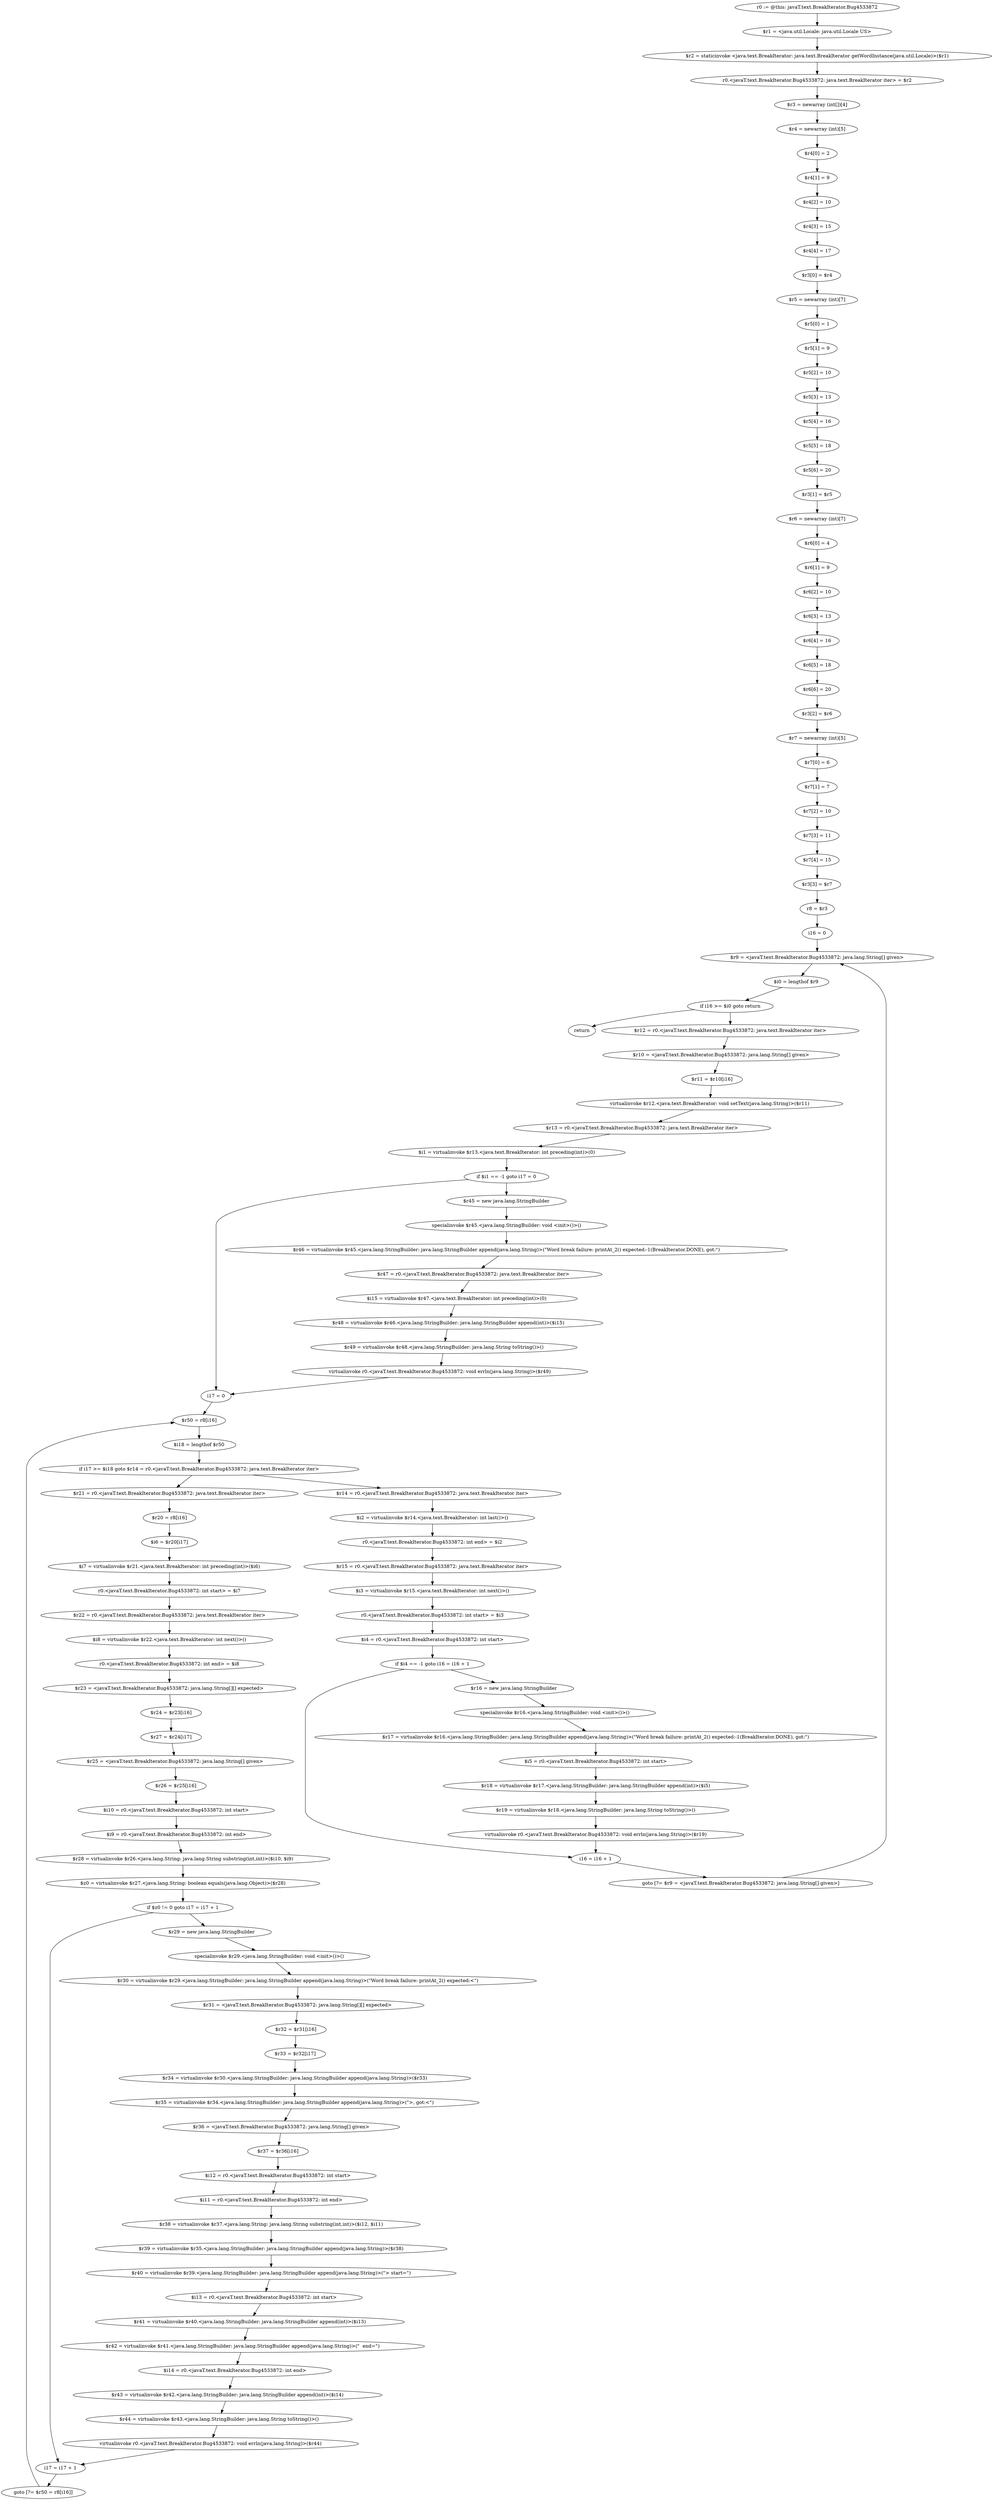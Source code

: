 digraph "unitGraph" {
    "r0 := @this: javaT.text.BreakIterator.Bug4533872"
    "$r1 = <java.util.Locale: java.util.Locale US>"
    "$r2 = staticinvoke <java.text.BreakIterator: java.text.BreakIterator getWordInstance(java.util.Locale)>($r1)"
    "r0.<javaT.text.BreakIterator.Bug4533872: java.text.BreakIterator iter> = $r2"
    "$r3 = newarray (int[])[4]"
    "$r4 = newarray (int)[5]"
    "$r4[0] = 2"
    "$r4[1] = 9"
    "$r4[2] = 10"
    "$r4[3] = 15"
    "$r4[4] = 17"
    "$r3[0] = $r4"
    "$r5 = newarray (int)[7]"
    "$r5[0] = 1"
    "$r5[1] = 9"
    "$r5[2] = 10"
    "$r5[3] = 13"
    "$r5[4] = 16"
    "$r5[5] = 18"
    "$r5[6] = 20"
    "$r3[1] = $r5"
    "$r6 = newarray (int)[7]"
    "$r6[0] = 4"
    "$r6[1] = 9"
    "$r6[2] = 10"
    "$r6[3] = 13"
    "$r6[4] = 16"
    "$r6[5] = 18"
    "$r6[6] = 20"
    "$r3[2] = $r6"
    "$r7 = newarray (int)[5]"
    "$r7[0] = 6"
    "$r7[1] = 7"
    "$r7[2] = 10"
    "$r7[3] = 11"
    "$r7[4] = 15"
    "$r3[3] = $r7"
    "r8 = $r3"
    "i16 = 0"
    "$r9 = <javaT.text.BreakIterator.Bug4533872: java.lang.String[] given>"
    "$i0 = lengthof $r9"
    "if i16 >= $i0 goto return"
    "$r12 = r0.<javaT.text.BreakIterator.Bug4533872: java.text.BreakIterator iter>"
    "$r10 = <javaT.text.BreakIterator.Bug4533872: java.lang.String[] given>"
    "$r11 = $r10[i16]"
    "virtualinvoke $r12.<java.text.BreakIterator: void setText(java.lang.String)>($r11)"
    "$r13 = r0.<javaT.text.BreakIterator.Bug4533872: java.text.BreakIterator iter>"
    "$i1 = virtualinvoke $r13.<java.text.BreakIterator: int preceding(int)>(0)"
    "if $i1 == -1 goto i17 = 0"
    "$r45 = new java.lang.StringBuilder"
    "specialinvoke $r45.<java.lang.StringBuilder: void <init>()>()"
    "$r46 = virtualinvoke $r45.<java.lang.StringBuilder: java.lang.StringBuilder append(java.lang.String)>(\"Word break failure: printAt_2() expected:-1(BreakIterator.DONE), got:\")"
    "$r47 = r0.<javaT.text.BreakIterator.Bug4533872: java.text.BreakIterator iter>"
    "$i15 = virtualinvoke $r47.<java.text.BreakIterator: int preceding(int)>(0)"
    "$r48 = virtualinvoke $r46.<java.lang.StringBuilder: java.lang.StringBuilder append(int)>($i15)"
    "$r49 = virtualinvoke $r48.<java.lang.StringBuilder: java.lang.String toString()>()"
    "virtualinvoke r0.<javaT.text.BreakIterator.Bug4533872: void errln(java.lang.String)>($r49)"
    "i17 = 0"
    "$r50 = r8[i16]"
    "$i18 = lengthof $r50"
    "if i17 >= $i18 goto $r14 = r0.<javaT.text.BreakIterator.Bug4533872: java.text.BreakIterator iter>"
    "$r21 = r0.<javaT.text.BreakIterator.Bug4533872: java.text.BreakIterator iter>"
    "$r20 = r8[i16]"
    "$i6 = $r20[i17]"
    "$i7 = virtualinvoke $r21.<java.text.BreakIterator: int preceding(int)>($i6)"
    "r0.<javaT.text.BreakIterator.Bug4533872: int start> = $i7"
    "$r22 = r0.<javaT.text.BreakIterator.Bug4533872: java.text.BreakIterator iter>"
    "$i8 = virtualinvoke $r22.<java.text.BreakIterator: int next()>()"
    "r0.<javaT.text.BreakIterator.Bug4533872: int end> = $i8"
    "$r23 = <javaT.text.BreakIterator.Bug4533872: java.lang.String[][] expected>"
    "$r24 = $r23[i16]"
    "$r27 = $r24[i17]"
    "$r25 = <javaT.text.BreakIterator.Bug4533872: java.lang.String[] given>"
    "$r26 = $r25[i16]"
    "$i10 = r0.<javaT.text.BreakIterator.Bug4533872: int start>"
    "$i9 = r0.<javaT.text.BreakIterator.Bug4533872: int end>"
    "$r28 = virtualinvoke $r26.<java.lang.String: java.lang.String substring(int,int)>($i10, $i9)"
    "$z0 = virtualinvoke $r27.<java.lang.String: boolean equals(java.lang.Object)>($r28)"
    "if $z0 != 0 goto i17 = i17 + 1"
    "$r29 = new java.lang.StringBuilder"
    "specialinvoke $r29.<java.lang.StringBuilder: void <init>()>()"
    "$r30 = virtualinvoke $r29.<java.lang.StringBuilder: java.lang.StringBuilder append(java.lang.String)>(\"Word break failure: printAt_2() expected:<\")"
    "$r31 = <javaT.text.BreakIterator.Bug4533872: java.lang.String[][] expected>"
    "$r32 = $r31[i16]"
    "$r33 = $r32[i17]"
    "$r34 = virtualinvoke $r30.<java.lang.StringBuilder: java.lang.StringBuilder append(java.lang.String)>($r33)"
    "$r35 = virtualinvoke $r34.<java.lang.StringBuilder: java.lang.StringBuilder append(java.lang.String)>(\">, got:<\")"
    "$r36 = <javaT.text.BreakIterator.Bug4533872: java.lang.String[] given>"
    "$r37 = $r36[i16]"
    "$i12 = r0.<javaT.text.BreakIterator.Bug4533872: int start>"
    "$i11 = r0.<javaT.text.BreakIterator.Bug4533872: int end>"
    "$r38 = virtualinvoke $r37.<java.lang.String: java.lang.String substring(int,int)>($i12, $i11)"
    "$r39 = virtualinvoke $r35.<java.lang.StringBuilder: java.lang.StringBuilder append(java.lang.String)>($r38)"
    "$r40 = virtualinvoke $r39.<java.lang.StringBuilder: java.lang.StringBuilder append(java.lang.String)>(\"> start=\")"
    "$i13 = r0.<javaT.text.BreakIterator.Bug4533872: int start>"
    "$r41 = virtualinvoke $r40.<java.lang.StringBuilder: java.lang.StringBuilder append(int)>($i13)"
    "$r42 = virtualinvoke $r41.<java.lang.StringBuilder: java.lang.StringBuilder append(java.lang.String)>(\"  end=\")"
    "$i14 = r0.<javaT.text.BreakIterator.Bug4533872: int end>"
    "$r43 = virtualinvoke $r42.<java.lang.StringBuilder: java.lang.StringBuilder append(int)>($i14)"
    "$r44 = virtualinvoke $r43.<java.lang.StringBuilder: java.lang.String toString()>()"
    "virtualinvoke r0.<javaT.text.BreakIterator.Bug4533872: void errln(java.lang.String)>($r44)"
    "i17 = i17 + 1"
    "goto [?= $r50 = r8[i16]]"
    "$r14 = r0.<javaT.text.BreakIterator.Bug4533872: java.text.BreakIterator iter>"
    "$i2 = virtualinvoke $r14.<java.text.BreakIterator: int last()>()"
    "r0.<javaT.text.BreakIterator.Bug4533872: int end> = $i2"
    "$r15 = r0.<javaT.text.BreakIterator.Bug4533872: java.text.BreakIterator iter>"
    "$i3 = virtualinvoke $r15.<java.text.BreakIterator: int next()>()"
    "r0.<javaT.text.BreakIterator.Bug4533872: int start> = $i3"
    "$i4 = r0.<javaT.text.BreakIterator.Bug4533872: int start>"
    "if $i4 == -1 goto i16 = i16 + 1"
    "$r16 = new java.lang.StringBuilder"
    "specialinvoke $r16.<java.lang.StringBuilder: void <init>()>()"
    "$r17 = virtualinvoke $r16.<java.lang.StringBuilder: java.lang.StringBuilder append(java.lang.String)>(\"Word break failure: printAt_2() expected:-1(BreakIterator.DONE), got:\")"
    "$i5 = r0.<javaT.text.BreakIterator.Bug4533872: int start>"
    "$r18 = virtualinvoke $r17.<java.lang.StringBuilder: java.lang.StringBuilder append(int)>($i5)"
    "$r19 = virtualinvoke $r18.<java.lang.StringBuilder: java.lang.String toString()>()"
    "virtualinvoke r0.<javaT.text.BreakIterator.Bug4533872: void errln(java.lang.String)>($r19)"
    "i16 = i16 + 1"
    "goto [?= $r9 = <javaT.text.BreakIterator.Bug4533872: java.lang.String[] given>]"
    "return"
    "r0 := @this: javaT.text.BreakIterator.Bug4533872"->"$r1 = <java.util.Locale: java.util.Locale US>";
    "$r1 = <java.util.Locale: java.util.Locale US>"->"$r2 = staticinvoke <java.text.BreakIterator: java.text.BreakIterator getWordInstance(java.util.Locale)>($r1)";
    "$r2 = staticinvoke <java.text.BreakIterator: java.text.BreakIterator getWordInstance(java.util.Locale)>($r1)"->"r0.<javaT.text.BreakIterator.Bug4533872: java.text.BreakIterator iter> = $r2";
    "r0.<javaT.text.BreakIterator.Bug4533872: java.text.BreakIterator iter> = $r2"->"$r3 = newarray (int[])[4]";
    "$r3 = newarray (int[])[4]"->"$r4 = newarray (int)[5]";
    "$r4 = newarray (int)[5]"->"$r4[0] = 2";
    "$r4[0] = 2"->"$r4[1] = 9";
    "$r4[1] = 9"->"$r4[2] = 10";
    "$r4[2] = 10"->"$r4[3] = 15";
    "$r4[3] = 15"->"$r4[4] = 17";
    "$r4[4] = 17"->"$r3[0] = $r4";
    "$r3[0] = $r4"->"$r5 = newarray (int)[7]";
    "$r5 = newarray (int)[7]"->"$r5[0] = 1";
    "$r5[0] = 1"->"$r5[1] = 9";
    "$r5[1] = 9"->"$r5[2] = 10";
    "$r5[2] = 10"->"$r5[3] = 13";
    "$r5[3] = 13"->"$r5[4] = 16";
    "$r5[4] = 16"->"$r5[5] = 18";
    "$r5[5] = 18"->"$r5[6] = 20";
    "$r5[6] = 20"->"$r3[1] = $r5";
    "$r3[1] = $r5"->"$r6 = newarray (int)[7]";
    "$r6 = newarray (int)[7]"->"$r6[0] = 4";
    "$r6[0] = 4"->"$r6[1] = 9";
    "$r6[1] = 9"->"$r6[2] = 10";
    "$r6[2] = 10"->"$r6[3] = 13";
    "$r6[3] = 13"->"$r6[4] = 16";
    "$r6[4] = 16"->"$r6[5] = 18";
    "$r6[5] = 18"->"$r6[6] = 20";
    "$r6[6] = 20"->"$r3[2] = $r6";
    "$r3[2] = $r6"->"$r7 = newarray (int)[5]";
    "$r7 = newarray (int)[5]"->"$r7[0] = 6";
    "$r7[0] = 6"->"$r7[1] = 7";
    "$r7[1] = 7"->"$r7[2] = 10";
    "$r7[2] = 10"->"$r7[3] = 11";
    "$r7[3] = 11"->"$r7[4] = 15";
    "$r7[4] = 15"->"$r3[3] = $r7";
    "$r3[3] = $r7"->"r8 = $r3";
    "r8 = $r3"->"i16 = 0";
    "i16 = 0"->"$r9 = <javaT.text.BreakIterator.Bug4533872: java.lang.String[] given>";
    "$r9 = <javaT.text.BreakIterator.Bug4533872: java.lang.String[] given>"->"$i0 = lengthof $r9";
    "$i0 = lengthof $r9"->"if i16 >= $i0 goto return";
    "if i16 >= $i0 goto return"->"$r12 = r0.<javaT.text.BreakIterator.Bug4533872: java.text.BreakIterator iter>";
    "if i16 >= $i0 goto return"->"return";
    "$r12 = r0.<javaT.text.BreakIterator.Bug4533872: java.text.BreakIterator iter>"->"$r10 = <javaT.text.BreakIterator.Bug4533872: java.lang.String[] given>";
    "$r10 = <javaT.text.BreakIterator.Bug4533872: java.lang.String[] given>"->"$r11 = $r10[i16]";
    "$r11 = $r10[i16]"->"virtualinvoke $r12.<java.text.BreakIterator: void setText(java.lang.String)>($r11)";
    "virtualinvoke $r12.<java.text.BreakIterator: void setText(java.lang.String)>($r11)"->"$r13 = r0.<javaT.text.BreakIterator.Bug4533872: java.text.BreakIterator iter>";
    "$r13 = r0.<javaT.text.BreakIterator.Bug4533872: java.text.BreakIterator iter>"->"$i1 = virtualinvoke $r13.<java.text.BreakIterator: int preceding(int)>(0)";
    "$i1 = virtualinvoke $r13.<java.text.BreakIterator: int preceding(int)>(0)"->"if $i1 == -1 goto i17 = 0";
    "if $i1 == -1 goto i17 = 0"->"$r45 = new java.lang.StringBuilder";
    "if $i1 == -1 goto i17 = 0"->"i17 = 0";
    "$r45 = new java.lang.StringBuilder"->"specialinvoke $r45.<java.lang.StringBuilder: void <init>()>()";
    "specialinvoke $r45.<java.lang.StringBuilder: void <init>()>()"->"$r46 = virtualinvoke $r45.<java.lang.StringBuilder: java.lang.StringBuilder append(java.lang.String)>(\"Word break failure: printAt_2() expected:-1(BreakIterator.DONE), got:\")";
    "$r46 = virtualinvoke $r45.<java.lang.StringBuilder: java.lang.StringBuilder append(java.lang.String)>(\"Word break failure: printAt_2() expected:-1(BreakIterator.DONE), got:\")"->"$r47 = r0.<javaT.text.BreakIterator.Bug4533872: java.text.BreakIterator iter>";
    "$r47 = r0.<javaT.text.BreakIterator.Bug4533872: java.text.BreakIterator iter>"->"$i15 = virtualinvoke $r47.<java.text.BreakIterator: int preceding(int)>(0)";
    "$i15 = virtualinvoke $r47.<java.text.BreakIterator: int preceding(int)>(0)"->"$r48 = virtualinvoke $r46.<java.lang.StringBuilder: java.lang.StringBuilder append(int)>($i15)";
    "$r48 = virtualinvoke $r46.<java.lang.StringBuilder: java.lang.StringBuilder append(int)>($i15)"->"$r49 = virtualinvoke $r48.<java.lang.StringBuilder: java.lang.String toString()>()";
    "$r49 = virtualinvoke $r48.<java.lang.StringBuilder: java.lang.String toString()>()"->"virtualinvoke r0.<javaT.text.BreakIterator.Bug4533872: void errln(java.lang.String)>($r49)";
    "virtualinvoke r0.<javaT.text.BreakIterator.Bug4533872: void errln(java.lang.String)>($r49)"->"i17 = 0";
    "i17 = 0"->"$r50 = r8[i16]";
    "$r50 = r8[i16]"->"$i18 = lengthof $r50";
    "$i18 = lengthof $r50"->"if i17 >= $i18 goto $r14 = r0.<javaT.text.BreakIterator.Bug4533872: java.text.BreakIterator iter>";
    "if i17 >= $i18 goto $r14 = r0.<javaT.text.BreakIterator.Bug4533872: java.text.BreakIterator iter>"->"$r21 = r0.<javaT.text.BreakIterator.Bug4533872: java.text.BreakIterator iter>";
    "if i17 >= $i18 goto $r14 = r0.<javaT.text.BreakIterator.Bug4533872: java.text.BreakIterator iter>"->"$r14 = r0.<javaT.text.BreakIterator.Bug4533872: java.text.BreakIterator iter>";
    "$r21 = r0.<javaT.text.BreakIterator.Bug4533872: java.text.BreakIterator iter>"->"$r20 = r8[i16]";
    "$r20 = r8[i16]"->"$i6 = $r20[i17]";
    "$i6 = $r20[i17]"->"$i7 = virtualinvoke $r21.<java.text.BreakIterator: int preceding(int)>($i6)";
    "$i7 = virtualinvoke $r21.<java.text.BreakIterator: int preceding(int)>($i6)"->"r0.<javaT.text.BreakIterator.Bug4533872: int start> = $i7";
    "r0.<javaT.text.BreakIterator.Bug4533872: int start> = $i7"->"$r22 = r0.<javaT.text.BreakIterator.Bug4533872: java.text.BreakIterator iter>";
    "$r22 = r0.<javaT.text.BreakIterator.Bug4533872: java.text.BreakIterator iter>"->"$i8 = virtualinvoke $r22.<java.text.BreakIterator: int next()>()";
    "$i8 = virtualinvoke $r22.<java.text.BreakIterator: int next()>()"->"r0.<javaT.text.BreakIterator.Bug4533872: int end> = $i8";
    "r0.<javaT.text.BreakIterator.Bug4533872: int end> = $i8"->"$r23 = <javaT.text.BreakIterator.Bug4533872: java.lang.String[][] expected>";
    "$r23 = <javaT.text.BreakIterator.Bug4533872: java.lang.String[][] expected>"->"$r24 = $r23[i16]";
    "$r24 = $r23[i16]"->"$r27 = $r24[i17]";
    "$r27 = $r24[i17]"->"$r25 = <javaT.text.BreakIterator.Bug4533872: java.lang.String[] given>";
    "$r25 = <javaT.text.BreakIterator.Bug4533872: java.lang.String[] given>"->"$r26 = $r25[i16]";
    "$r26 = $r25[i16]"->"$i10 = r0.<javaT.text.BreakIterator.Bug4533872: int start>";
    "$i10 = r0.<javaT.text.BreakIterator.Bug4533872: int start>"->"$i9 = r0.<javaT.text.BreakIterator.Bug4533872: int end>";
    "$i9 = r0.<javaT.text.BreakIterator.Bug4533872: int end>"->"$r28 = virtualinvoke $r26.<java.lang.String: java.lang.String substring(int,int)>($i10, $i9)";
    "$r28 = virtualinvoke $r26.<java.lang.String: java.lang.String substring(int,int)>($i10, $i9)"->"$z0 = virtualinvoke $r27.<java.lang.String: boolean equals(java.lang.Object)>($r28)";
    "$z0 = virtualinvoke $r27.<java.lang.String: boolean equals(java.lang.Object)>($r28)"->"if $z0 != 0 goto i17 = i17 + 1";
    "if $z0 != 0 goto i17 = i17 + 1"->"$r29 = new java.lang.StringBuilder";
    "if $z0 != 0 goto i17 = i17 + 1"->"i17 = i17 + 1";
    "$r29 = new java.lang.StringBuilder"->"specialinvoke $r29.<java.lang.StringBuilder: void <init>()>()";
    "specialinvoke $r29.<java.lang.StringBuilder: void <init>()>()"->"$r30 = virtualinvoke $r29.<java.lang.StringBuilder: java.lang.StringBuilder append(java.lang.String)>(\"Word break failure: printAt_2() expected:<\")";
    "$r30 = virtualinvoke $r29.<java.lang.StringBuilder: java.lang.StringBuilder append(java.lang.String)>(\"Word break failure: printAt_2() expected:<\")"->"$r31 = <javaT.text.BreakIterator.Bug4533872: java.lang.String[][] expected>";
    "$r31 = <javaT.text.BreakIterator.Bug4533872: java.lang.String[][] expected>"->"$r32 = $r31[i16]";
    "$r32 = $r31[i16]"->"$r33 = $r32[i17]";
    "$r33 = $r32[i17]"->"$r34 = virtualinvoke $r30.<java.lang.StringBuilder: java.lang.StringBuilder append(java.lang.String)>($r33)";
    "$r34 = virtualinvoke $r30.<java.lang.StringBuilder: java.lang.StringBuilder append(java.lang.String)>($r33)"->"$r35 = virtualinvoke $r34.<java.lang.StringBuilder: java.lang.StringBuilder append(java.lang.String)>(\">, got:<\")";
    "$r35 = virtualinvoke $r34.<java.lang.StringBuilder: java.lang.StringBuilder append(java.lang.String)>(\">, got:<\")"->"$r36 = <javaT.text.BreakIterator.Bug4533872: java.lang.String[] given>";
    "$r36 = <javaT.text.BreakIterator.Bug4533872: java.lang.String[] given>"->"$r37 = $r36[i16]";
    "$r37 = $r36[i16]"->"$i12 = r0.<javaT.text.BreakIterator.Bug4533872: int start>";
    "$i12 = r0.<javaT.text.BreakIterator.Bug4533872: int start>"->"$i11 = r0.<javaT.text.BreakIterator.Bug4533872: int end>";
    "$i11 = r0.<javaT.text.BreakIterator.Bug4533872: int end>"->"$r38 = virtualinvoke $r37.<java.lang.String: java.lang.String substring(int,int)>($i12, $i11)";
    "$r38 = virtualinvoke $r37.<java.lang.String: java.lang.String substring(int,int)>($i12, $i11)"->"$r39 = virtualinvoke $r35.<java.lang.StringBuilder: java.lang.StringBuilder append(java.lang.String)>($r38)";
    "$r39 = virtualinvoke $r35.<java.lang.StringBuilder: java.lang.StringBuilder append(java.lang.String)>($r38)"->"$r40 = virtualinvoke $r39.<java.lang.StringBuilder: java.lang.StringBuilder append(java.lang.String)>(\"> start=\")";
    "$r40 = virtualinvoke $r39.<java.lang.StringBuilder: java.lang.StringBuilder append(java.lang.String)>(\"> start=\")"->"$i13 = r0.<javaT.text.BreakIterator.Bug4533872: int start>";
    "$i13 = r0.<javaT.text.BreakIterator.Bug4533872: int start>"->"$r41 = virtualinvoke $r40.<java.lang.StringBuilder: java.lang.StringBuilder append(int)>($i13)";
    "$r41 = virtualinvoke $r40.<java.lang.StringBuilder: java.lang.StringBuilder append(int)>($i13)"->"$r42 = virtualinvoke $r41.<java.lang.StringBuilder: java.lang.StringBuilder append(java.lang.String)>(\"  end=\")";
    "$r42 = virtualinvoke $r41.<java.lang.StringBuilder: java.lang.StringBuilder append(java.lang.String)>(\"  end=\")"->"$i14 = r0.<javaT.text.BreakIterator.Bug4533872: int end>";
    "$i14 = r0.<javaT.text.BreakIterator.Bug4533872: int end>"->"$r43 = virtualinvoke $r42.<java.lang.StringBuilder: java.lang.StringBuilder append(int)>($i14)";
    "$r43 = virtualinvoke $r42.<java.lang.StringBuilder: java.lang.StringBuilder append(int)>($i14)"->"$r44 = virtualinvoke $r43.<java.lang.StringBuilder: java.lang.String toString()>()";
    "$r44 = virtualinvoke $r43.<java.lang.StringBuilder: java.lang.String toString()>()"->"virtualinvoke r0.<javaT.text.BreakIterator.Bug4533872: void errln(java.lang.String)>($r44)";
    "virtualinvoke r0.<javaT.text.BreakIterator.Bug4533872: void errln(java.lang.String)>($r44)"->"i17 = i17 + 1";
    "i17 = i17 + 1"->"goto [?= $r50 = r8[i16]]";
    "goto [?= $r50 = r8[i16]]"->"$r50 = r8[i16]";
    "$r14 = r0.<javaT.text.BreakIterator.Bug4533872: java.text.BreakIterator iter>"->"$i2 = virtualinvoke $r14.<java.text.BreakIterator: int last()>()";
    "$i2 = virtualinvoke $r14.<java.text.BreakIterator: int last()>()"->"r0.<javaT.text.BreakIterator.Bug4533872: int end> = $i2";
    "r0.<javaT.text.BreakIterator.Bug4533872: int end> = $i2"->"$r15 = r0.<javaT.text.BreakIterator.Bug4533872: java.text.BreakIterator iter>";
    "$r15 = r0.<javaT.text.BreakIterator.Bug4533872: java.text.BreakIterator iter>"->"$i3 = virtualinvoke $r15.<java.text.BreakIterator: int next()>()";
    "$i3 = virtualinvoke $r15.<java.text.BreakIterator: int next()>()"->"r0.<javaT.text.BreakIterator.Bug4533872: int start> = $i3";
    "r0.<javaT.text.BreakIterator.Bug4533872: int start> = $i3"->"$i4 = r0.<javaT.text.BreakIterator.Bug4533872: int start>";
    "$i4 = r0.<javaT.text.BreakIterator.Bug4533872: int start>"->"if $i4 == -1 goto i16 = i16 + 1";
    "if $i4 == -1 goto i16 = i16 + 1"->"$r16 = new java.lang.StringBuilder";
    "if $i4 == -1 goto i16 = i16 + 1"->"i16 = i16 + 1";
    "$r16 = new java.lang.StringBuilder"->"specialinvoke $r16.<java.lang.StringBuilder: void <init>()>()";
    "specialinvoke $r16.<java.lang.StringBuilder: void <init>()>()"->"$r17 = virtualinvoke $r16.<java.lang.StringBuilder: java.lang.StringBuilder append(java.lang.String)>(\"Word break failure: printAt_2() expected:-1(BreakIterator.DONE), got:\")";
    "$r17 = virtualinvoke $r16.<java.lang.StringBuilder: java.lang.StringBuilder append(java.lang.String)>(\"Word break failure: printAt_2() expected:-1(BreakIterator.DONE), got:\")"->"$i5 = r0.<javaT.text.BreakIterator.Bug4533872: int start>";
    "$i5 = r0.<javaT.text.BreakIterator.Bug4533872: int start>"->"$r18 = virtualinvoke $r17.<java.lang.StringBuilder: java.lang.StringBuilder append(int)>($i5)";
    "$r18 = virtualinvoke $r17.<java.lang.StringBuilder: java.lang.StringBuilder append(int)>($i5)"->"$r19 = virtualinvoke $r18.<java.lang.StringBuilder: java.lang.String toString()>()";
    "$r19 = virtualinvoke $r18.<java.lang.StringBuilder: java.lang.String toString()>()"->"virtualinvoke r0.<javaT.text.BreakIterator.Bug4533872: void errln(java.lang.String)>($r19)";
    "virtualinvoke r0.<javaT.text.BreakIterator.Bug4533872: void errln(java.lang.String)>($r19)"->"i16 = i16 + 1";
    "i16 = i16 + 1"->"goto [?= $r9 = <javaT.text.BreakIterator.Bug4533872: java.lang.String[] given>]";
    "goto [?= $r9 = <javaT.text.BreakIterator.Bug4533872: java.lang.String[] given>]"->"$r9 = <javaT.text.BreakIterator.Bug4533872: java.lang.String[] given>";
}
